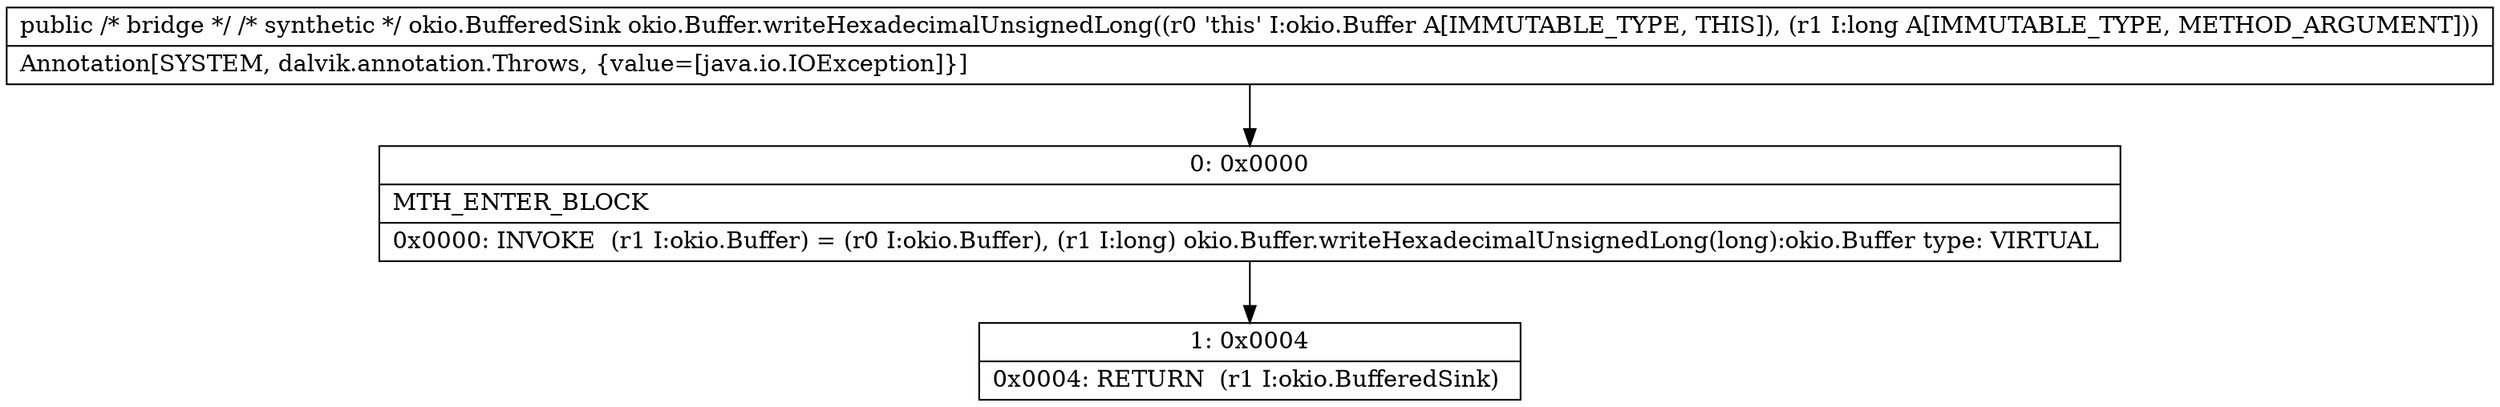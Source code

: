 digraph "CFG forokio.Buffer.writeHexadecimalUnsignedLong(J)Lokio\/BufferedSink;" {
Node_0 [shape=record,label="{0\:\ 0x0000|MTH_ENTER_BLOCK\l|0x0000: INVOKE  (r1 I:okio.Buffer) = (r0 I:okio.Buffer), (r1 I:long) okio.Buffer.writeHexadecimalUnsignedLong(long):okio.Buffer type: VIRTUAL \l}"];
Node_1 [shape=record,label="{1\:\ 0x0004|0x0004: RETURN  (r1 I:okio.BufferedSink) \l}"];
MethodNode[shape=record,label="{public \/* bridge *\/ \/* synthetic *\/ okio.BufferedSink okio.Buffer.writeHexadecimalUnsignedLong((r0 'this' I:okio.Buffer A[IMMUTABLE_TYPE, THIS]), (r1 I:long A[IMMUTABLE_TYPE, METHOD_ARGUMENT]))  | Annotation[SYSTEM, dalvik.annotation.Throws, \{value=[java.io.IOException]\}]\l}"];
MethodNode -> Node_0;
Node_0 -> Node_1;
}

